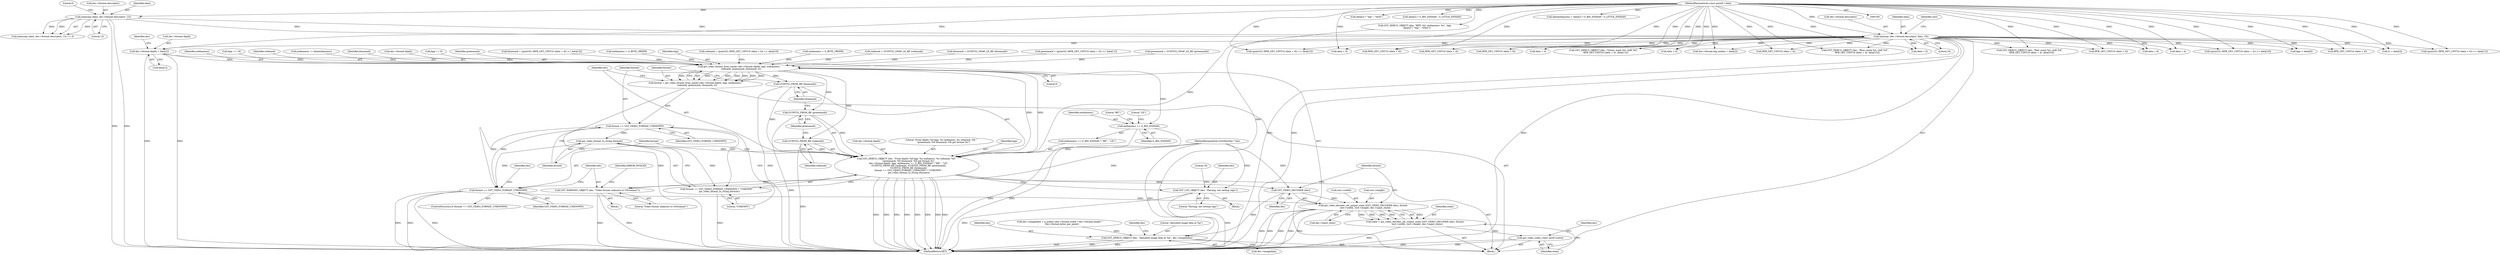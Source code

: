 digraph "0_gstreamer_4cb1bcf1422bbcd79c0f683edb7ee85e3f7a31fe_0@array" {
"1000184" [label="(Call,dec->format.depth = data[1])"];
"1000153" [label="(Call,memcpy (dec->format.descriptor, data, 16))"];
"1000141" [label="(Call,memcmp (data, dec->format.descriptor, 13))"];
"1000112" [label="(MethodParameterIn,const guint8 * data)"];
"1000387" [label="(Call,gst_video_format_from_masks (dec->format.depth, bpp, endianness,\n      redmask, greenmask, bluemask, 0))"];
"1000385" [label="(Call,format = gst_video_format_from_masks (dec->format.depth, bpp, endianness,\n      redmask, greenmask, bluemask, 0))"];
"1000421" [label="(Call,format == GST_VIDEO_FORMAT_UNKNOWN)"];
"1000425" [label="(Call,gst_video_format_to_string (format))"];
"1000399" [label="(Call,GST_DEBUG_OBJECT (dec, \"From depth: %d bpp: %u endianess: %s redmask: %X \"\n      \"greenmask: %X bluemask: %X got format %s\",\n      dec->format.depth, bpp, endianness == G_BIG_ENDIAN ? \"BE\" : \"LE\",\n      GUINT32_FROM_BE (redmask), GUINT32_FROM_BE (greenmask),\n      GUINT32_FROM_BE (bluemask),\n      format == GST_VIDEO_FORMAT_UNKNOWN ? \"UNKOWN\" :\n      gst_video_format_to_string (format)))"];
"1000432" [label="(Call,GST_WARNING_OBJECT (dec, \"Video format unknown to GStreamer\"))"];
"1000446" [label="(Call,GST_LOG_OBJECT (dec, \"Parsing, not setting caps\"))"];
"1000454" [label="(Call,GST_VIDEO_DECODER (dec))"];
"1000453" [label="(Call,gst_video_decoder_set_output_state (GST_VIDEO_DECODER (dec), format,\n      rect->width, rect->height, dec->input_state))"];
"1000451" [label="(Call,state = gst_video_decoder_set_output_state (GST_VIDEO_DECODER (dec), format,\n      rect->width, rect->height, dec->input_state))"];
"1000466" [label="(Call,gst_video_codec_state_unref (state))"];
"1000494" [label="(Call,GST_DEBUG_OBJECT (dec, \"Allocated image data at %p\", dec->imagedata))"];
"1000420" [label="(Call,format == GST_VIDEO_FORMAT_UNKNOWN ? \"UNKOWN\" :\n      gst_video_format_to_string (format))"];
"1000428" [label="(Call,format == GST_VIDEO_FORMAT_UNKNOWN)"];
"1000409" [label="(Call,endianness == G_BIG_ENDIAN)"];
"1000414" [label="(Call,GUINT32_FROM_BE (redmask))"];
"1000416" [label="(Call,GUINT32_FROM_BE (greenmask))"];
"1000418" [label="(Call,GUINT32_FROM_BE (bluemask))"];
"1000143" [label="(Call,dec->format.descriptor)"];
"1000141" [label="(Call,memcmp (data, dec->format.descriptor, 13))"];
"1000416" [label="(Call,GUINT32_FROM_BE (greenmask))"];
"1000454" [label="(Call,GST_VIDEO_DECODER (dec))"];
"1000407" [label="(Identifier,bpp)"];
"1000159" [label="(Identifier,data)"];
"1000419" [label="(Identifier,bluemask)"];
"1000466" [label="(Call,gst_video_codec_state_unref (state))"];
"1000210" [label="(Call,tc = data[3])"];
"1000413" [label="(Literal,\"LE\")"];
"1000140" [label="(Call,memcmp (data, dec->format.descriptor, 13) == 0)"];
"1000190" [label="(Call,data[1])"];
"1000276" [label="(Call,data + 4)"];
"1000431" [label="(Block,)"];
"1000427" [label="(ControlStructure,if (format == GST_VIDEO_FORMAT_UNKNOWN))"];
"1000112" [label="(MethodParameterIn,const guint8 * data)"];
"1000414" [label="(Call,GUINT32_FROM_BE (redmask))"];
"1000415" [label="(Identifier,redmask)"];
"1000347" [label="(Call,bpp == 8)"];
"1000421" [label="(Call,format == GST_VIDEO_FORMAT_UNKNOWN)"];
"1000453" [label="(Call,gst_video_decoder_set_output_state (GST_VIDEO_DECODER (dec), format,\n      rect->width, rect->height, dec->input_state))"];
"1000196" [label="(Identifier,dec)"];
"1000336" [label="(Call,GST_DEBUG_OBJECT (dec, \"BPP: %d. endianness: %s\", bpp,\n      data[2] ? \"big\" : \"little\"))"];
"1000387" [label="(Call,gst_video_format_from_masks (dec->format.depth, bpp, endianness,\n      redmask, greenmask, bluemask, 0))"];
"1000288" [label="(Call,data + 6)"];
"1000294" [label="(Call,bluemask = (guint32) (RFB_GET_UINT16 (data + 8)) << data[12])"];
"1000402" [label="(Call,dec->format.depth)"];
"1000424" [label="(Literal,\"UNKOWN\")"];
"1000351" [label="(Call,endianness = G_BYTE_ORDER)"];
"1000495" [label="(Identifier,dec)"];
"1000393" [label="(Identifier,bpp)"];
"1000418" [label="(Call,GUINT32_FROM_BE (bluemask))"];
"1000326" [label="(Call,GST_DEBUG_OBJECT (dec, \"Blue: mask %d, shift %d\",\n      RFB_GET_UINT16 (data + 8), data[12]))"];
"1000296" [label="(Call,(guint32) (RFB_GET_UINT16 (data + 8)) << data[12])"];
"1000410" [label="(Identifier,endianness)"];
"1000412" [label="(Literal,\"BE\")"];
"1000275" [label="(Call,RFB_GET_UINT16 (data + 4))"];
"1000270" [label="(Call,redmask = (guint32) (RFB_GET_UINT16 (data + 4)) << data[10])"];
"1000360" [label="(Call,endianness = G_BYTE_ORDER)"];
"1000309" [label="(Call,RFB_GET_UINT16 (data + 4))"];
"1000300" [label="(Call,data + 8)"];
"1000420" [label="(Call,format == GST_VIDEO_FORMAT_UNKNOWN ? \"UNKOWN\" :\n      gst_video_format_to_string (format))"];
"1000430" [label="(Identifier,GST_VIDEO_FORMAT_UNKNOWN)"];
"1000494" [label="(Call,GST_DEBUG_OBJECT (dec, \"Allocated image data at %p\", dec->imagedata))"];
"1000463" [label="(Call,dec->input_state)"];
"1000398" [label="(Literal,0)"];
"1000340" [label="(Call,data[2] ? \"big\" : \"little\")"];
"1000165" [label="(Identifier,rect)"];
"1000385" [label="(Call,format = gst_video_format_from_masks (dec->format.depth, bpp, endianness,\n      redmask, greenmask, bluemask, 0))"];
"1000284" [label="(Call,(guint32) (RFB_GET_UINT16 (data + 6)) << data[11])"];
"1000373" [label="(Call,redmask = GUINT32_SWAP_LE_BE (redmask))"];
"1000399" [label="(Call,GST_DEBUG_OBJECT (dec, \"From depth: %d bpp: %u endianess: %s redmask: %X \"\n      \"greenmask: %X bluemask: %X got format %s\",\n      dec->format.depth, bpp, endianness == G_BIG_ENDIAN ? \"BE\" : \"LE\",\n      GUINT32_FROM_BE (redmask), GUINT32_FROM_BE (greenmask),\n      GUINT32_FROM_BE (bluemask),\n      format == GST_VIDEO_FORMAT_UNKNOWN ? \"UNKOWN\" :\n      gst_video_format_to_string (format)))"];
"1000434" [label="(Literal,\"Video format unknown to GStreamer\")"];
"1000432" [label="(Call,GST_WARNING_OBJECT (dec, \"Video format unknown to GStreamer\"))"];
"1000423" [label="(Identifier,GST_VIDEO_FORMAT_UNKNOWN)"];
"1000446" [label="(Call,GST_LOG_OBJECT (dec, \"Parsing, not setting caps\"))"];
"1000452" [label="(Identifier,state)"];
"1000148" [label="(Literal,13)"];
"1000381" [label="(Call,bluemask = GUINT32_SWAP_LE_BE (bluemask))"];
"1000460" [label="(Call,rect->height)"];
"1000386" [label="(Identifier,format)"];
"1000154" [label="(Call,dec->format.descriptor)"];
"1000142" [label="(Identifier,data)"];
"1000425" [label="(Call,gst_video_format_to_string (format))"];
"1000401" [label="(Literal,\"From depth: %d bpp: %u endianess: %s redmask: %X \"\n      \"greenmask: %X bluemask: %X got format %s\")"];
"1000426" [label="(Identifier,format)"];
"1000110" [label="(MethodParameterIn,GstVMncDec * dec)"];
"1000282" [label="(Call,greenmask = (guint32) (RFB_GET_UINT16 (data + 6)) << data[11])"];
"1000377" [label="(Call,greenmask = GUINT32_SWAP_LE_BE (greenmask))"];
"1000497" [label="(Call,dec->imagedata)"];
"1000204" [label="(Call,data[2] ? G_BIG_ENDIAN : G_LITTLE_ENDIAN)"];
"1000411" [label="(Identifier,G_BIG_ENDIAN)"];
"1000519" [label="(MethodReturn,RET)"];
"1000287" [label="(Call,RFB_GET_UINT16 (data + 6))"];
"1000185" [label="(Call,dec->format.depth)"];
"1000436" [label="(Identifier,ERROR_INVALID)"];
"1000433" [label="(Identifier,dec)"];
"1000472" [label="(Call,dec->imagedata = g_malloc (dec->format.width * dec->format.height *\n       dec->format.bytes_per_pixel))"];
"1000400" [label="(Identifier,dec)"];
"1000451" [label="(Call,state = gst_video_decoder_set_output_state (GST_VIDEO_DECODER (dec), format,\n      rect->width, rect->height, dec->input_state))"];
"1000272" [label="(Call,(guint32) (RFB_GET_UINT16 (data + 4)) << data[10])"];
"1000467" [label="(Identifier,state)"];
"1000330" [label="(Call,data + 8)"];
"1000456" [label="(Identifier,format)"];
"1000445" [label="(Block,)"];
"1000394" [label="(Identifier,endianness)"];
"1000202" [label="(Call,dataendianness = data[2] ? G_BIG_ENDIAN : G_LITTLE_ENDIAN)"];
"1000457" [label="(Call,rect->width)"];
"1000356" [label="(Call,bpp == 16)"];
"1000395" [label="(Identifier,redmask)"];
"1000408" [label="(Call,endianness == G_BIG_ENDIAN ? \"BE\" : \"LE\")"];
"1000450" [label="(Literal,16)"];
"1000409" [label="(Call,endianness == G_BIG_ENDIAN)"];
"1000184" [label="(Call,dec->format.depth = data[1])"];
"1000160" [label="(Literal,16)"];
"1000503" [label="(Identifier,dec)"];
"1000153" [label="(Call,memcpy (dec->format.descriptor, data, 16))"];
"1000428" [label="(Call,format == GST_VIDEO_FORMAT_UNKNOWN)"];
"1000319" [label="(Call,RFB_GET_UINT16 (data + 6))"];
"1000417" [label="(Identifier,greenmask)"];
"1000447" [label="(Identifier,dec)"];
"1000193" [label="(Call,dec->format.big_endian = data[2])"];
"1000448" [label="(Literal,\"Parsing, not setting caps\")"];
"1000369" [label="(Call,endianness != dataendianness)"];
"1000310" [label="(Call,data + 4)"];
"1000179" [label="(Call,bpp = data[0])"];
"1000397" [label="(Identifier,bluemask)"];
"1000299" [label="(Call,RFB_GET_UINT16 (data + 8))"];
"1000470" [label="(Identifier,dec)"];
"1000455" [label="(Identifier,dec)"];
"1000388" [label="(Call,dec->format.depth)"];
"1000429" [label="(Identifier,format)"];
"1000396" [label="(Identifier,greenmask)"];
"1000149" [label="(Literal,0)"];
"1000115" [label="(Block,)"];
"1000306" [label="(Call,GST_DEBUG_OBJECT (dec, \"Red: mask %d, shift %d\",\n      RFB_GET_UINT16 (data + 4), data[10]))"];
"1000329" [label="(Call,RFB_GET_UINT16 (data + 8))"];
"1000320" [label="(Call,data + 6)"];
"1000422" [label="(Identifier,format)"];
"1000316" [label="(Call,GST_DEBUG_OBJECT (dec, \"Green: mask %d, shift %d\",\n      RFB_GET_UINT16 (data + 6), data[11]))"];
"1000439" [label="(Identifier,dec)"];
"1000496" [label="(Literal,\"Allocated image data at %p\")"];
"1000184" -> "1000115"  [label="AST: "];
"1000184" -> "1000190"  [label="CFG: "];
"1000185" -> "1000184"  [label="AST: "];
"1000190" -> "1000184"  [label="AST: "];
"1000196" -> "1000184"  [label="CFG: "];
"1000184" -> "1000519"  [label="DDG: "];
"1000184" -> "1000519"  [label="DDG: "];
"1000153" -> "1000184"  [label="DDG: "];
"1000112" -> "1000184"  [label="DDG: "];
"1000184" -> "1000387"  [label="DDG: "];
"1000153" -> "1000115"  [label="AST: "];
"1000153" -> "1000160"  [label="CFG: "];
"1000154" -> "1000153"  [label="AST: "];
"1000159" -> "1000153"  [label="AST: "];
"1000160" -> "1000153"  [label="AST: "];
"1000165" -> "1000153"  [label="CFG: "];
"1000153" -> "1000519"  [label="DDG: "];
"1000153" -> "1000519"  [label="DDG: "];
"1000153" -> "1000519"  [label="DDG: "];
"1000141" -> "1000153"  [label="DDG: "];
"1000141" -> "1000153"  [label="DDG: "];
"1000112" -> "1000153"  [label="DDG: "];
"1000153" -> "1000179"  [label="DDG: "];
"1000153" -> "1000193"  [label="DDG: "];
"1000153" -> "1000210"  [label="DDG: "];
"1000153" -> "1000275"  [label="DDG: "];
"1000153" -> "1000276"  [label="DDG: "];
"1000153" -> "1000272"  [label="DDG: "];
"1000153" -> "1000287"  [label="DDG: "];
"1000153" -> "1000288"  [label="DDG: "];
"1000153" -> "1000284"  [label="DDG: "];
"1000153" -> "1000299"  [label="DDG: "];
"1000153" -> "1000300"  [label="DDG: "];
"1000153" -> "1000296"  [label="DDG: "];
"1000153" -> "1000309"  [label="DDG: "];
"1000153" -> "1000310"  [label="DDG: "];
"1000153" -> "1000306"  [label="DDG: "];
"1000153" -> "1000319"  [label="DDG: "];
"1000153" -> "1000320"  [label="DDG: "];
"1000153" -> "1000316"  [label="DDG: "];
"1000153" -> "1000329"  [label="DDG: "];
"1000153" -> "1000330"  [label="DDG: "];
"1000153" -> "1000326"  [label="DDG: "];
"1000141" -> "1000140"  [label="AST: "];
"1000141" -> "1000148"  [label="CFG: "];
"1000142" -> "1000141"  [label="AST: "];
"1000143" -> "1000141"  [label="AST: "];
"1000148" -> "1000141"  [label="AST: "];
"1000149" -> "1000141"  [label="CFG: "];
"1000141" -> "1000519"  [label="DDG: "];
"1000141" -> "1000519"  [label="DDG: "];
"1000141" -> "1000140"  [label="DDG: "];
"1000141" -> "1000140"  [label="DDG: "];
"1000141" -> "1000140"  [label="DDG: "];
"1000112" -> "1000141"  [label="DDG: "];
"1000112" -> "1000109"  [label="AST: "];
"1000112" -> "1000519"  [label="DDG: "];
"1000112" -> "1000179"  [label="DDG: "];
"1000112" -> "1000193"  [label="DDG: "];
"1000112" -> "1000202"  [label="DDG: "];
"1000112" -> "1000204"  [label="DDG: "];
"1000112" -> "1000210"  [label="DDG: "];
"1000112" -> "1000275"  [label="DDG: "];
"1000112" -> "1000276"  [label="DDG: "];
"1000112" -> "1000272"  [label="DDG: "];
"1000112" -> "1000287"  [label="DDG: "];
"1000112" -> "1000288"  [label="DDG: "];
"1000112" -> "1000284"  [label="DDG: "];
"1000112" -> "1000299"  [label="DDG: "];
"1000112" -> "1000300"  [label="DDG: "];
"1000112" -> "1000296"  [label="DDG: "];
"1000112" -> "1000309"  [label="DDG: "];
"1000112" -> "1000310"  [label="DDG: "];
"1000112" -> "1000306"  [label="DDG: "];
"1000112" -> "1000319"  [label="DDG: "];
"1000112" -> "1000320"  [label="DDG: "];
"1000112" -> "1000316"  [label="DDG: "];
"1000112" -> "1000329"  [label="DDG: "];
"1000112" -> "1000330"  [label="DDG: "];
"1000112" -> "1000326"  [label="DDG: "];
"1000112" -> "1000336"  [label="DDG: "];
"1000112" -> "1000340"  [label="DDG: "];
"1000387" -> "1000385"  [label="AST: "];
"1000387" -> "1000398"  [label="CFG: "];
"1000388" -> "1000387"  [label="AST: "];
"1000393" -> "1000387"  [label="AST: "];
"1000394" -> "1000387"  [label="AST: "];
"1000395" -> "1000387"  [label="AST: "];
"1000396" -> "1000387"  [label="AST: "];
"1000397" -> "1000387"  [label="AST: "];
"1000398" -> "1000387"  [label="AST: "];
"1000385" -> "1000387"  [label="CFG: "];
"1000387" -> "1000385"  [label="DDG: "];
"1000387" -> "1000385"  [label="DDG: "];
"1000387" -> "1000385"  [label="DDG: "];
"1000387" -> "1000385"  [label="DDG: "];
"1000387" -> "1000385"  [label="DDG: "];
"1000387" -> "1000385"  [label="DDG: "];
"1000387" -> "1000385"  [label="DDG: "];
"1000356" -> "1000387"  [label="DDG: "];
"1000347" -> "1000387"  [label="DDG: "];
"1000360" -> "1000387"  [label="DDG: "];
"1000369" -> "1000387"  [label="DDG: "];
"1000351" -> "1000387"  [label="DDG: "];
"1000373" -> "1000387"  [label="DDG: "];
"1000270" -> "1000387"  [label="DDG: "];
"1000377" -> "1000387"  [label="DDG: "];
"1000282" -> "1000387"  [label="DDG: "];
"1000294" -> "1000387"  [label="DDG: "];
"1000381" -> "1000387"  [label="DDG: "];
"1000387" -> "1000399"  [label="DDG: "];
"1000387" -> "1000399"  [label="DDG: "];
"1000387" -> "1000409"  [label="DDG: "];
"1000387" -> "1000414"  [label="DDG: "];
"1000387" -> "1000416"  [label="DDG: "];
"1000387" -> "1000418"  [label="DDG: "];
"1000385" -> "1000115"  [label="AST: "];
"1000386" -> "1000385"  [label="AST: "];
"1000400" -> "1000385"  [label="CFG: "];
"1000385" -> "1000519"  [label="DDG: "];
"1000385" -> "1000421"  [label="DDG: "];
"1000421" -> "1000420"  [label="AST: "];
"1000421" -> "1000423"  [label="CFG: "];
"1000422" -> "1000421"  [label="AST: "];
"1000423" -> "1000421"  [label="AST: "];
"1000424" -> "1000421"  [label="CFG: "];
"1000426" -> "1000421"  [label="CFG: "];
"1000421" -> "1000425"  [label="DDG: "];
"1000421" -> "1000428"  [label="DDG: "];
"1000421" -> "1000428"  [label="DDG: "];
"1000425" -> "1000420"  [label="AST: "];
"1000425" -> "1000426"  [label="CFG: "];
"1000426" -> "1000425"  [label="AST: "];
"1000420" -> "1000425"  [label="CFG: "];
"1000425" -> "1000399"  [label="DDG: "];
"1000425" -> "1000420"  [label="DDG: "];
"1000425" -> "1000428"  [label="DDG: "];
"1000399" -> "1000115"  [label="AST: "];
"1000399" -> "1000420"  [label="CFG: "];
"1000400" -> "1000399"  [label="AST: "];
"1000401" -> "1000399"  [label="AST: "];
"1000402" -> "1000399"  [label="AST: "];
"1000407" -> "1000399"  [label="AST: "];
"1000408" -> "1000399"  [label="AST: "];
"1000414" -> "1000399"  [label="AST: "];
"1000416" -> "1000399"  [label="AST: "];
"1000418" -> "1000399"  [label="AST: "];
"1000420" -> "1000399"  [label="AST: "];
"1000429" -> "1000399"  [label="CFG: "];
"1000399" -> "1000519"  [label="DDG: "];
"1000399" -> "1000519"  [label="DDG: "];
"1000399" -> "1000519"  [label="DDG: "];
"1000399" -> "1000519"  [label="DDG: "];
"1000399" -> "1000519"  [label="DDG: "];
"1000399" -> "1000519"  [label="DDG: "];
"1000399" -> "1000519"  [label="DDG: "];
"1000399" -> "1000519"  [label="DDG: "];
"1000336" -> "1000399"  [label="DDG: "];
"1000110" -> "1000399"  [label="DDG: "];
"1000414" -> "1000399"  [label="DDG: "];
"1000416" -> "1000399"  [label="DDG: "];
"1000418" -> "1000399"  [label="DDG: "];
"1000399" -> "1000432"  [label="DDG: "];
"1000399" -> "1000446"  [label="DDG: "];
"1000399" -> "1000454"  [label="DDG: "];
"1000432" -> "1000431"  [label="AST: "];
"1000432" -> "1000434"  [label="CFG: "];
"1000433" -> "1000432"  [label="AST: "];
"1000434" -> "1000432"  [label="AST: "];
"1000436" -> "1000432"  [label="CFG: "];
"1000432" -> "1000519"  [label="DDG: "];
"1000432" -> "1000519"  [label="DDG: "];
"1000110" -> "1000432"  [label="DDG: "];
"1000446" -> "1000445"  [label="AST: "];
"1000446" -> "1000448"  [label="CFG: "];
"1000447" -> "1000446"  [label="AST: "];
"1000448" -> "1000446"  [label="AST: "];
"1000450" -> "1000446"  [label="CFG: "];
"1000446" -> "1000519"  [label="DDG: "];
"1000446" -> "1000519"  [label="DDG: "];
"1000110" -> "1000446"  [label="DDG: "];
"1000454" -> "1000453"  [label="AST: "];
"1000454" -> "1000455"  [label="CFG: "];
"1000455" -> "1000454"  [label="AST: "];
"1000456" -> "1000454"  [label="CFG: "];
"1000454" -> "1000453"  [label="DDG: "];
"1000110" -> "1000454"  [label="DDG: "];
"1000454" -> "1000494"  [label="DDG: "];
"1000453" -> "1000451"  [label="AST: "];
"1000453" -> "1000463"  [label="CFG: "];
"1000456" -> "1000453"  [label="AST: "];
"1000457" -> "1000453"  [label="AST: "];
"1000460" -> "1000453"  [label="AST: "];
"1000463" -> "1000453"  [label="AST: "];
"1000451" -> "1000453"  [label="CFG: "];
"1000453" -> "1000519"  [label="DDG: "];
"1000453" -> "1000519"  [label="DDG: "];
"1000453" -> "1000519"  [label="DDG: "];
"1000453" -> "1000519"  [label="DDG: "];
"1000453" -> "1000519"  [label="DDG: "];
"1000453" -> "1000451"  [label="DDG: "];
"1000453" -> "1000451"  [label="DDG: "];
"1000453" -> "1000451"  [label="DDG: "];
"1000453" -> "1000451"  [label="DDG: "];
"1000453" -> "1000451"  [label="DDG: "];
"1000428" -> "1000453"  [label="DDG: "];
"1000451" -> "1000115"  [label="AST: "];
"1000452" -> "1000451"  [label="AST: "];
"1000467" -> "1000451"  [label="CFG: "];
"1000451" -> "1000519"  [label="DDG: "];
"1000451" -> "1000466"  [label="DDG: "];
"1000466" -> "1000115"  [label="AST: "];
"1000466" -> "1000467"  [label="CFG: "];
"1000467" -> "1000466"  [label="AST: "];
"1000470" -> "1000466"  [label="CFG: "];
"1000466" -> "1000519"  [label="DDG: "];
"1000466" -> "1000519"  [label="DDG: "];
"1000494" -> "1000115"  [label="AST: "];
"1000494" -> "1000497"  [label="CFG: "];
"1000495" -> "1000494"  [label="AST: "];
"1000496" -> "1000494"  [label="AST: "];
"1000497" -> "1000494"  [label="AST: "];
"1000503" -> "1000494"  [label="CFG: "];
"1000494" -> "1000519"  [label="DDG: "];
"1000494" -> "1000519"  [label="DDG: "];
"1000494" -> "1000519"  [label="DDG: "];
"1000110" -> "1000494"  [label="DDG: "];
"1000472" -> "1000494"  [label="DDG: "];
"1000420" -> "1000424"  [label="CFG: "];
"1000424" -> "1000420"  [label="AST: "];
"1000420" -> "1000519"  [label="DDG: "];
"1000428" -> "1000427"  [label="AST: "];
"1000428" -> "1000430"  [label="CFG: "];
"1000429" -> "1000428"  [label="AST: "];
"1000430" -> "1000428"  [label="AST: "];
"1000433" -> "1000428"  [label="CFG: "];
"1000439" -> "1000428"  [label="CFG: "];
"1000428" -> "1000519"  [label="DDG: "];
"1000428" -> "1000519"  [label="DDG: "];
"1000428" -> "1000519"  [label="DDG: "];
"1000409" -> "1000408"  [label="AST: "];
"1000409" -> "1000411"  [label="CFG: "];
"1000410" -> "1000409"  [label="AST: "];
"1000411" -> "1000409"  [label="AST: "];
"1000412" -> "1000409"  [label="CFG: "];
"1000413" -> "1000409"  [label="CFG: "];
"1000409" -> "1000519"  [label="DDG: "];
"1000409" -> "1000519"  [label="DDG: "];
"1000414" -> "1000415"  [label="CFG: "];
"1000415" -> "1000414"  [label="AST: "];
"1000417" -> "1000414"  [label="CFG: "];
"1000414" -> "1000519"  [label="DDG: "];
"1000416" -> "1000417"  [label="CFG: "];
"1000417" -> "1000416"  [label="AST: "];
"1000419" -> "1000416"  [label="CFG: "];
"1000416" -> "1000519"  [label="DDG: "];
"1000418" -> "1000419"  [label="CFG: "];
"1000419" -> "1000418"  [label="AST: "];
"1000422" -> "1000418"  [label="CFG: "];
"1000418" -> "1000519"  [label="DDG: "];
}
